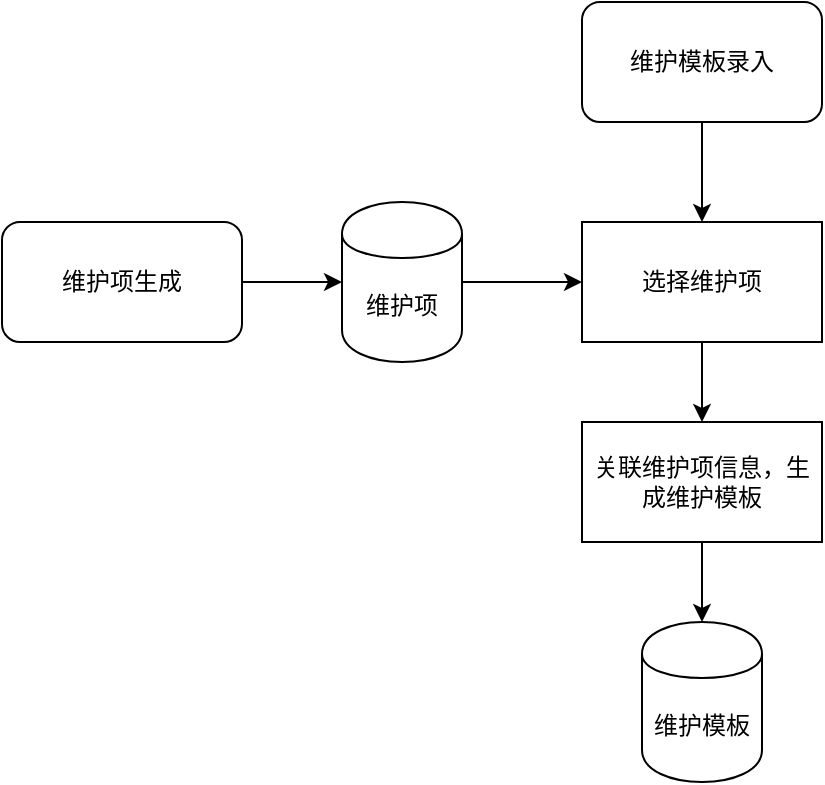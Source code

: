<mxfile version="12.4.1" type="github" pages="1">
  <diagram id="IkTpPUQ1WK37XNCFOSgy" name="Page-1">
    <mxGraphModel dx="910" dy="523" grid="1" gridSize="10" guides="1" tooltips="1" connect="1" arrows="1" fold="1" page="1" pageScale="1" pageWidth="827" pageHeight="1169" math="0" shadow="0">
      <root>
        <mxCell id="0"/>
        <mxCell id="1" parent="0"/>
        <mxCell id="yVQ43rGPFqT06YjE-dNv-9" style="edgeStyle=orthogonalEdgeStyle;rounded=0;orthogonalLoop=1;jettySize=auto;html=1;" edge="1" parent="1" source="yVQ43rGPFqT06YjE-dNv-1" target="yVQ43rGPFqT06YjE-dNv-6">
          <mxGeometry relative="1" as="geometry"/>
        </mxCell>
        <mxCell id="yVQ43rGPFqT06YjE-dNv-1" value="维护模板录入" style="rounded=1;whiteSpace=wrap;html=1;" vertex="1" parent="1">
          <mxGeometry x="370" y="60" width="120" height="60" as="geometry"/>
        </mxCell>
        <mxCell id="yVQ43rGPFqT06YjE-dNv-7" style="edgeStyle=orthogonalEdgeStyle;rounded=0;orthogonalLoop=1;jettySize=auto;html=1;entryX=0;entryY=0.5;entryDx=0;entryDy=0;" edge="1" parent="1" source="yVQ43rGPFqT06YjE-dNv-2" target="yVQ43rGPFqT06YjE-dNv-6">
          <mxGeometry relative="1" as="geometry">
            <Array as="points">
              <mxPoint x="280" y="200"/>
            </Array>
          </mxGeometry>
        </mxCell>
        <mxCell id="yVQ43rGPFqT06YjE-dNv-2" value="维护项" style="shape=cylinder;whiteSpace=wrap;html=1;boundedLbl=1;backgroundOutline=1;" vertex="1" parent="1">
          <mxGeometry x="250" y="160" width="60" height="80" as="geometry"/>
        </mxCell>
        <mxCell id="yVQ43rGPFqT06YjE-dNv-3" value="维护模板" style="shape=cylinder;whiteSpace=wrap;html=1;boundedLbl=1;backgroundOutline=1;" vertex="1" parent="1">
          <mxGeometry x="400" y="370" width="60" height="80" as="geometry"/>
        </mxCell>
        <mxCell id="yVQ43rGPFqT06YjE-dNv-5" style="edgeStyle=orthogonalEdgeStyle;rounded=0;orthogonalLoop=1;jettySize=auto;html=1;" edge="1" parent="1" source="yVQ43rGPFqT06YjE-dNv-4" target="yVQ43rGPFqT06YjE-dNv-2">
          <mxGeometry relative="1" as="geometry"/>
        </mxCell>
        <mxCell id="yVQ43rGPFqT06YjE-dNv-4" value="维护项生成" style="rounded=1;whiteSpace=wrap;html=1;" vertex="1" parent="1">
          <mxGeometry x="80" y="170" width="120" height="60" as="geometry"/>
        </mxCell>
        <mxCell id="yVQ43rGPFqT06YjE-dNv-10" style="edgeStyle=orthogonalEdgeStyle;rounded=0;orthogonalLoop=1;jettySize=auto;html=1;" edge="1" parent="1" source="yVQ43rGPFqT06YjE-dNv-6" target="yVQ43rGPFqT06YjE-dNv-8">
          <mxGeometry relative="1" as="geometry"/>
        </mxCell>
        <mxCell id="yVQ43rGPFqT06YjE-dNv-6" value="选择维护项" style="rounded=0;whiteSpace=wrap;html=1;" vertex="1" parent="1">
          <mxGeometry x="370" y="170" width="120" height="60" as="geometry"/>
        </mxCell>
        <mxCell id="yVQ43rGPFqT06YjE-dNv-11" style="edgeStyle=orthogonalEdgeStyle;rounded=0;orthogonalLoop=1;jettySize=auto;html=1;" edge="1" parent="1" source="yVQ43rGPFqT06YjE-dNv-8" target="yVQ43rGPFqT06YjE-dNv-3">
          <mxGeometry relative="1" as="geometry"/>
        </mxCell>
        <mxCell id="yVQ43rGPFqT06YjE-dNv-8" value="关联维护项信息，生成维护模板" style="rounded=0;whiteSpace=wrap;html=1;" vertex="1" parent="1">
          <mxGeometry x="370" y="270" width="120" height="60" as="geometry"/>
        </mxCell>
      </root>
    </mxGraphModel>
  </diagram>
</mxfile>
